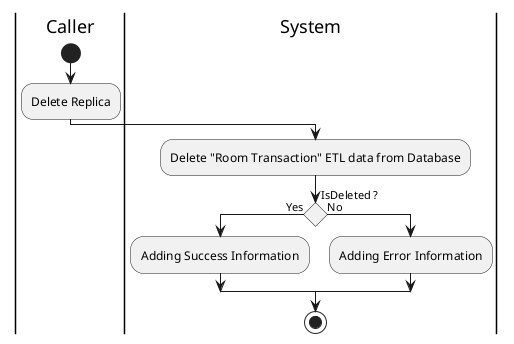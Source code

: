 @startuml DeleteRoomTransactionETL

skinparam ConditionEndStyle hline
skinparam conditionStyle diamond
skinparam Monochrome true
skinparam Shadowing false

|Caller|

start

:Delete Replica;

|System|
:Delete "Room Transaction" ETL data from Database;

if (IsDeleted ?) then (Yes)
    :Adding Success Information;
else (No)
    :Adding Error Information;
endif

stop

@enduml